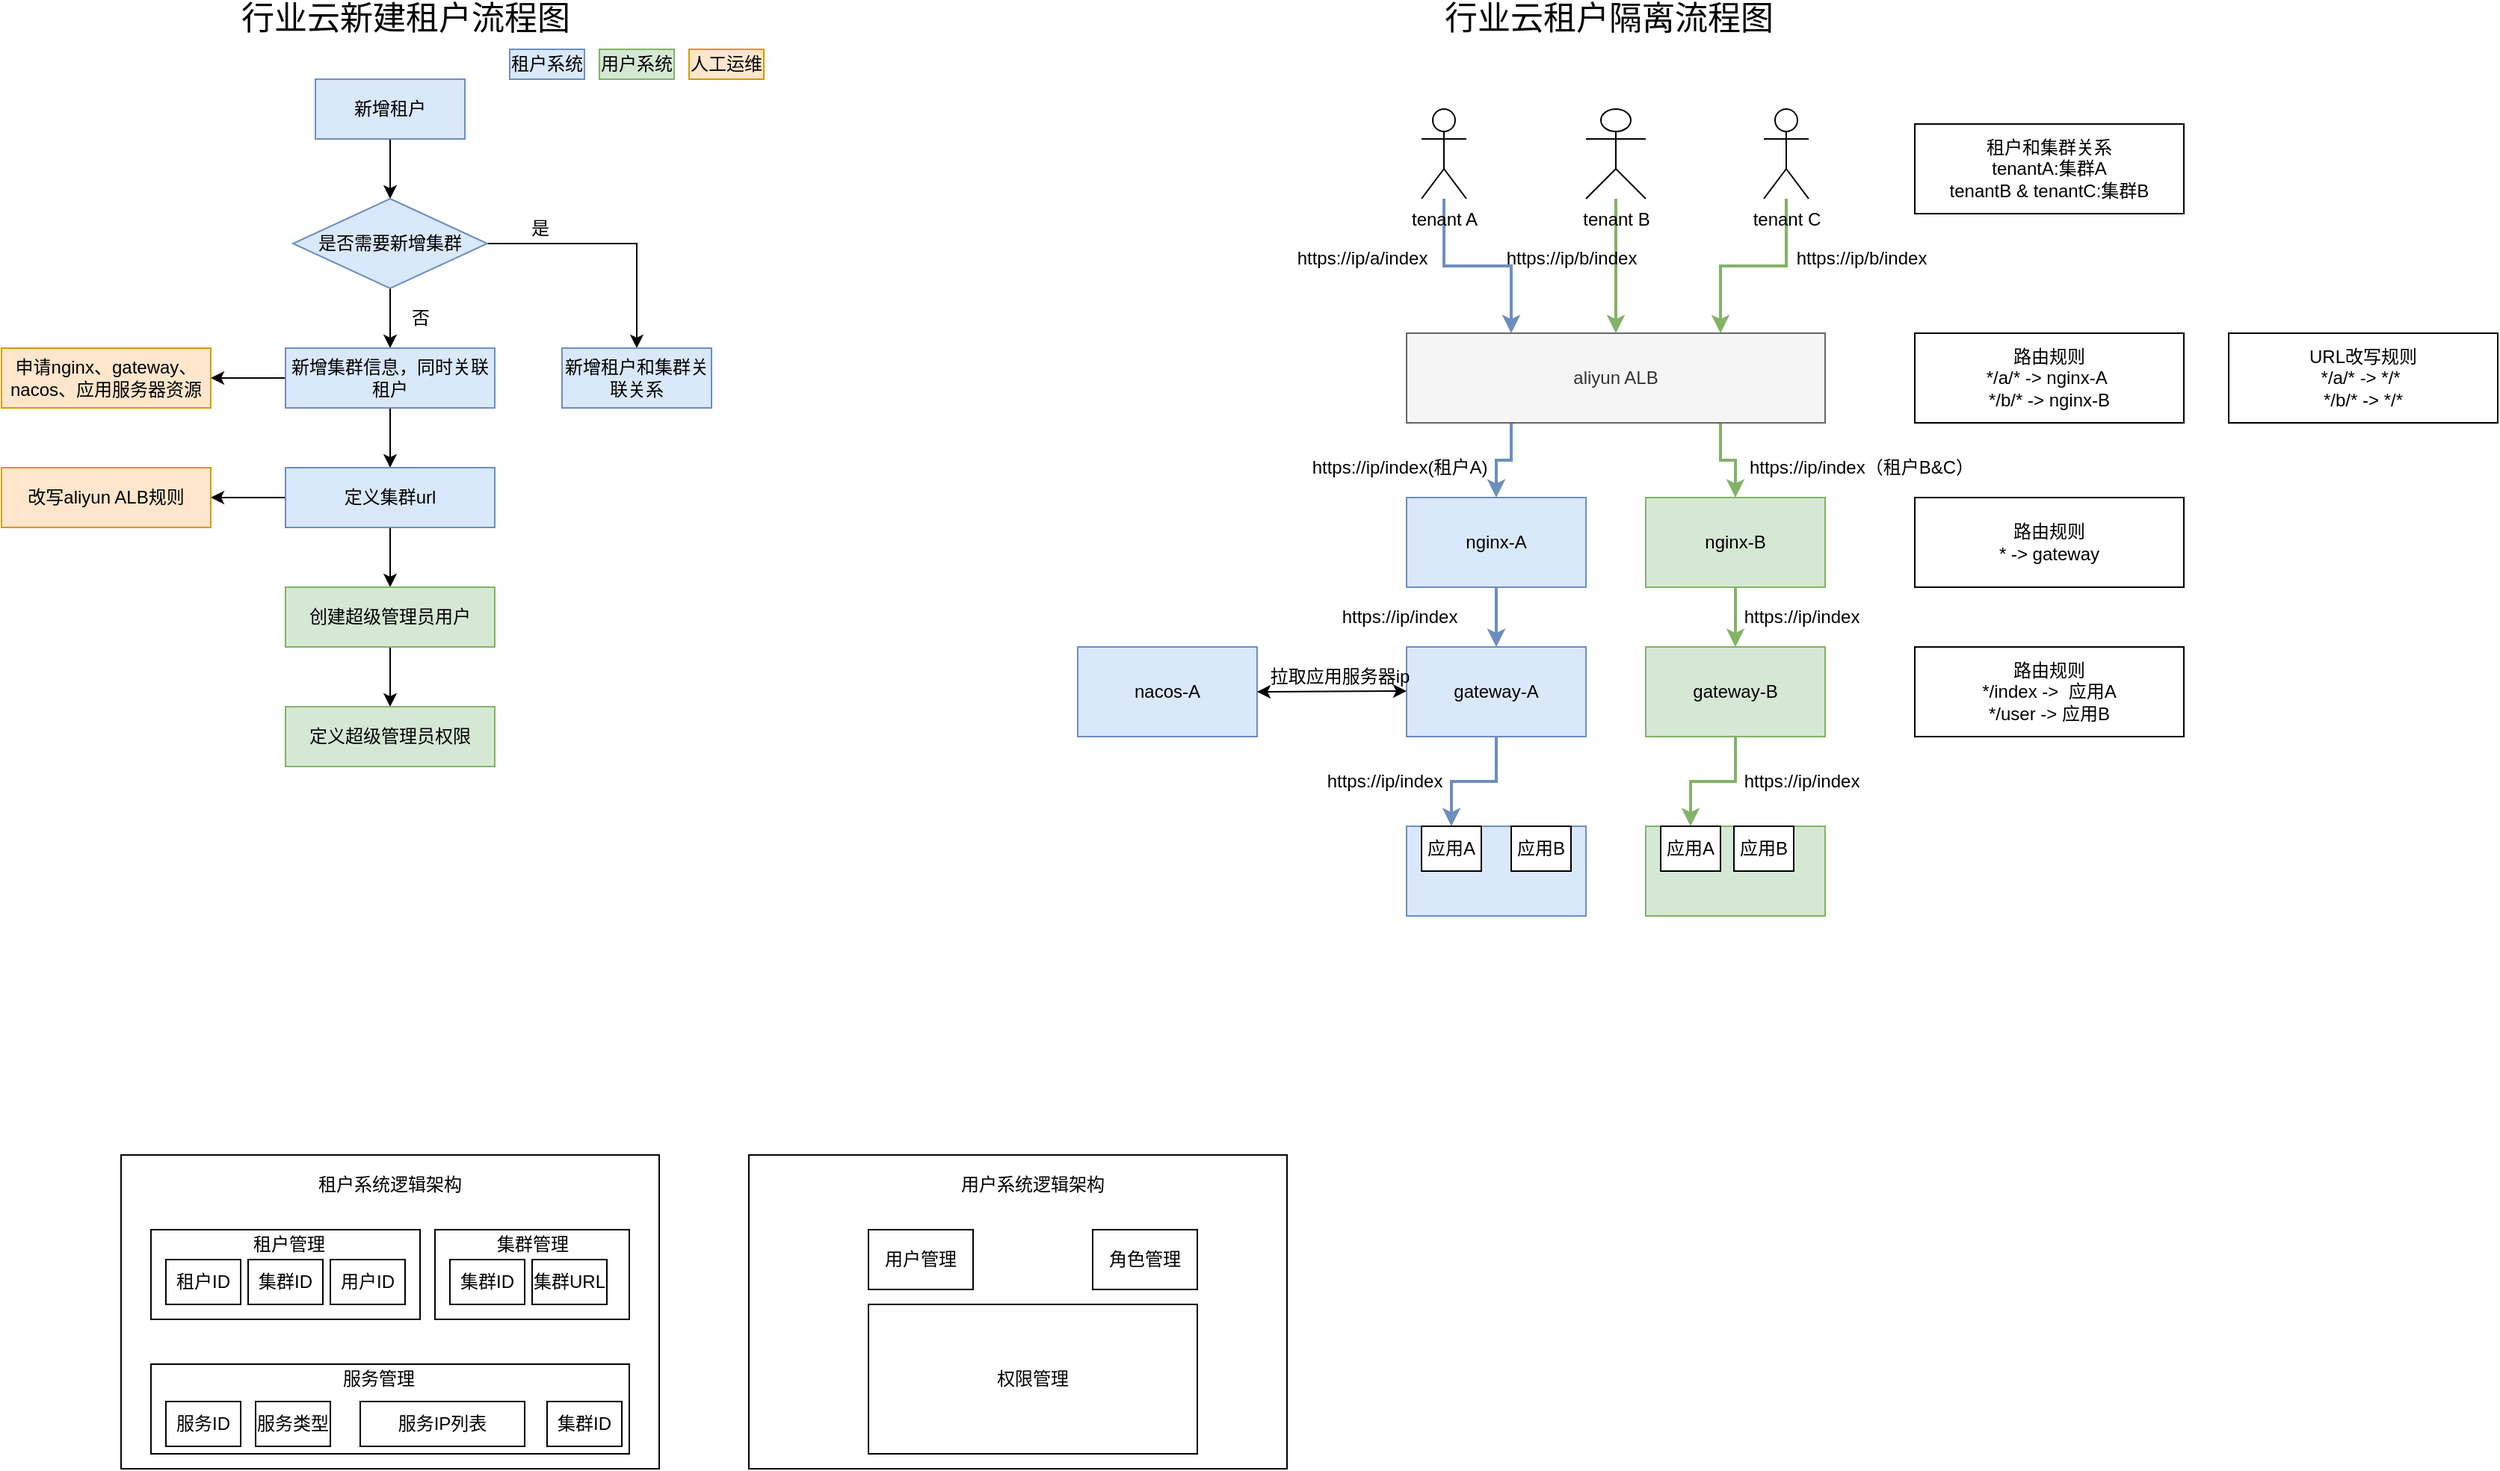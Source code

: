 <mxfile version="14.6.12" type="github">
  <diagram id="JblWaZ8aB8iVZCQLwsj8" name="Page-1">
    <mxGraphModel dx="2249" dy="1931" grid="1" gridSize="10" guides="1" tooltips="1" connect="1" arrows="1" fold="1" page="1" pageScale="1" pageWidth="827" pageHeight="1169" math="0" shadow="0">
      <root>
        <mxCell id="0" />
        <mxCell id="1" parent="0" />
        <mxCell id="si1Oo1tkvW6U5wxhtszM-8" style="edgeStyle=orthogonalEdgeStyle;rounded=0;orthogonalLoop=1;jettySize=auto;html=1;entryX=0.5;entryY=0;entryDx=0;entryDy=0;fillColor=#d5e8d4;strokeColor=#82b366;strokeWidth=2;" edge="1" parent="1" source="si1Oo1tkvW6U5wxhtszM-1" target="si1Oo1tkvW6U5wxhtszM-6">
          <mxGeometry relative="1" as="geometry" />
        </mxCell>
        <mxCell id="si1Oo1tkvW6U5wxhtszM-1" value="tenant B" style="shape=umlActor;verticalLabelPosition=bottom;verticalAlign=top;html=1;outlineConnect=0;" vertex="1" parent="1">
          <mxGeometry x="280" y="40" width="40" height="60" as="geometry" />
        </mxCell>
        <mxCell id="si1Oo1tkvW6U5wxhtszM-9" style="edgeStyle=orthogonalEdgeStyle;rounded=0;orthogonalLoop=1;jettySize=auto;html=1;entryX=0.25;entryY=0;entryDx=0;entryDy=0;fillColor=#dae8fc;strokeColor=#6c8ebf;strokeWidth=2;" edge="1" parent="1" source="si1Oo1tkvW6U5wxhtszM-2" target="si1Oo1tkvW6U5wxhtszM-6">
          <mxGeometry relative="1" as="geometry" />
        </mxCell>
        <mxCell id="si1Oo1tkvW6U5wxhtszM-2" value="tenant A" style="shape=umlActor;verticalLabelPosition=bottom;verticalAlign=top;html=1;outlineConnect=0;" vertex="1" parent="1">
          <mxGeometry x="170" y="40" width="30" height="60" as="geometry" />
        </mxCell>
        <mxCell id="si1Oo1tkvW6U5wxhtszM-10" style="edgeStyle=orthogonalEdgeStyle;rounded=0;orthogonalLoop=1;jettySize=auto;html=1;entryX=0.75;entryY=0;entryDx=0;entryDy=0;strokeColor=#82b366;strokeWidth=2;fillColor=#d5e8d4;" edge="1" parent="1" source="si1Oo1tkvW6U5wxhtszM-3" target="si1Oo1tkvW6U5wxhtszM-6">
          <mxGeometry relative="1" as="geometry" />
        </mxCell>
        <mxCell id="si1Oo1tkvW6U5wxhtszM-3" value="tenant C" style="shape=umlActor;verticalLabelPosition=bottom;verticalAlign=top;html=1;outlineConnect=0;" vertex="1" parent="1">
          <mxGeometry x="399" y="40" width="30" height="60" as="geometry" />
        </mxCell>
        <mxCell id="si1Oo1tkvW6U5wxhtszM-5" value="租户和集群关系&lt;br&gt;tenantA:集群A&lt;br&gt;tenantB &amp;amp; tenantC:集群B" style="rounded=0;whiteSpace=wrap;html=1;" vertex="1" parent="1">
          <mxGeometry x="500" y="50" width="180" height="60" as="geometry" />
        </mxCell>
        <mxCell id="si1Oo1tkvW6U5wxhtszM-17" style="edgeStyle=orthogonalEdgeStyle;rounded=0;orthogonalLoop=1;jettySize=auto;html=1;exitX=0.25;exitY=1;exitDx=0;exitDy=0;strokeColor=#6c8ebf;strokeWidth=2;fillColor=#dae8fc;" edge="1" parent="1" source="si1Oo1tkvW6U5wxhtszM-6" target="si1Oo1tkvW6U5wxhtszM-14">
          <mxGeometry relative="1" as="geometry" />
        </mxCell>
        <mxCell id="si1Oo1tkvW6U5wxhtszM-18" style="edgeStyle=orthogonalEdgeStyle;rounded=0;orthogonalLoop=1;jettySize=auto;html=1;exitX=0.75;exitY=1;exitDx=0;exitDy=0;entryX=0.5;entryY=0;entryDx=0;entryDy=0;strokeColor=#82b366;strokeWidth=2;fillColor=#d5e8d4;" edge="1" parent="1" source="si1Oo1tkvW6U5wxhtszM-6" target="si1Oo1tkvW6U5wxhtszM-15">
          <mxGeometry relative="1" as="geometry" />
        </mxCell>
        <mxCell id="si1Oo1tkvW6U5wxhtszM-6" value="aliyun ALB" style="rounded=0;whiteSpace=wrap;html=1;fillColor=#f5f5f5;strokeColor=#666666;fontColor=#333333;" vertex="1" parent="1">
          <mxGeometry x="160" y="190" width="280" height="60" as="geometry" />
        </mxCell>
        <mxCell id="si1Oo1tkvW6U5wxhtszM-11" value="https://ip/a/index" style="text;html=1;align=center;verticalAlign=middle;resizable=0;points=[];autosize=1;strokeColor=none;" vertex="1" parent="1">
          <mxGeometry x="80" y="130" width="100" height="20" as="geometry" />
        </mxCell>
        <mxCell id="si1Oo1tkvW6U5wxhtszM-12" value="https://ip/b/index" style="text;html=1;align=center;verticalAlign=middle;resizable=0;points=[];autosize=1;strokeColor=none;" vertex="1" parent="1">
          <mxGeometry x="220" y="130" width="100" height="20" as="geometry" />
        </mxCell>
        <mxCell id="si1Oo1tkvW6U5wxhtszM-13" value="https://ip/b/index" style="text;html=1;align=center;verticalAlign=middle;resizable=0;points=[];autosize=1;strokeColor=none;" vertex="1" parent="1">
          <mxGeometry x="414" y="130" width="100" height="20" as="geometry" />
        </mxCell>
        <mxCell id="si1Oo1tkvW6U5wxhtszM-27" style="edgeStyle=orthogonalEdgeStyle;rounded=0;orthogonalLoop=1;jettySize=auto;html=1;exitX=0.5;exitY=1;exitDx=0;exitDy=0;entryX=0.5;entryY=0;entryDx=0;entryDy=0;strokeColor=#6c8ebf;strokeWidth=2;fillColor=#dae8fc;" edge="1" parent="1" source="si1Oo1tkvW6U5wxhtszM-14" target="si1Oo1tkvW6U5wxhtszM-25">
          <mxGeometry relative="1" as="geometry" />
        </mxCell>
        <mxCell id="si1Oo1tkvW6U5wxhtszM-14" value="nginx-A" style="rounded=0;whiteSpace=wrap;html=1;fillColor=#dae8fc;strokeColor=#6c8ebf;" vertex="1" parent="1">
          <mxGeometry x="160" y="300" width="120" height="60" as="geometry" />
        </mxCell>
        <mxCell id="si1Oo1tkvW6U5wxhtszM-28" style="edgeStyle=orthogonalEdgeStyle;rounded=0;orthogonalLoop=1;jettySize=auto;html=1;exitX=0.5;exitY=1;exitDx=0;exitDy=0;entryX=0.5;entryY=0;entryDx=0;entryDy=0;strokeColor=#82b366;strokeWidth=2;fillColor=#d5e8d4;" edge="1" parent="1" source="si1Oo1tkvW6U5wxhtszM-15" target="si1Oo1tkvW6U5wxhtszM-26">
          <mxGeometry relative="1" as="geometry" />
        </mxCell>
        <mxCell id="si1Oo1tkvW6U5wxhtszM-15" value="nginx-B" style="rounded=0;whiteSpace=wrap;html=1;fillColor=#d5e8d4;strokeColor=#82b366;" vertex="1" parent="1">
          <mxGeometry x="320" y="300" width="120" height="60" as="geometry" />
        </mxCell>
        <mxCell id="si1Oo1tkvW6U5wxhtszM-20" value="路由规则&lt;br&gt;*/a/* -&amp;gt; nginx-A&amp;nbsp;&lt;br&gt;*/b/* -&amp;gt; nginx-B" style="rounded=0;whiteSpace=wrap;html=1;" vertex="1" parent="1">
          <mxGeometry x="500" y="190" width="180" height="60" as="geometry" />
        </mxCell>
        <mxCell id="si1Oo1tkvW6U5wxhtszM-21" value="https://ip/index(租户A)" style="text;html=1;align=center;verticalAlign=middle;resizable=0;points=[];autosize=1;strokeColor=none;" vertex="1" parent="1">
          <mxGeometry x="90" y="270" width="130" height="20" as="geometry" />
        </mxCell>
        <mxCell id="si1Oo1tkvW6U5wxhtszM-22" value="https://ip/index（租户B&amp;amp;C）" style="text;html=1;align=center;verticalAlign=middle;resizable=0;points=[];autosize=1;strokeColor=none;" vertex="1" parent="1">
          <mxGeometry x="379" y="270" width="170" height="20" as="geometry" />
        </mxCell>
        <mxCell id="si1Oo1tkvW6U5wxhtszM-23" value="URL改写规则&lt;br&gt;*/a/* -&amp;gt; */*&amp;nbsp;&lt;br&gt;*/b/* -&amp;gt; */*" style="rounded=0;whiteSpace=wrap;html=1;" vertex="1" parent="1">
          <mxGeometry x="710" y="190" width="180" height="60" as="geometry" />
        </mxCell>
        <mxCell id="si1Oo1tkvW6U5wxhtszM-24" value="路由规则&lt;br&gt;* -&amp;gt; gateway" style="rounded=0;whiteSpace=wrap;html=1;" vertex="1" parent="1">
          <mxGeometry x="500" y="300" width="180" height="60" as="geometry" />
        </mxCell>
        <mxCell id="si1Oo1tkvW6U5wxhtszM-56" style="edgeStyle=orthogonalEdgeStyle;rounded=0;orthogonalLoop=1;jettySize=auto;html=1;exitX=0.5;exitY=1;exitDx=0;exitDy=0;entryX=0.5;entryY=0;entryDx=0;entryDy=0;strokeColor=#6c8ebf;strokeWidth=2;fillColor=#dae8fc;" edge="1" parent="1" source="si1Oo1tkvW6U5wxhtszM-25" target="si1Oo1tkvW6U5wxhtszM-45">
          <mxGeometry relative="1" as="geometry" />
        </mxCell>
        <mxCell id="si1Oo1tkvW6U5wxhtszM-25" value="gateway-A" style="rounded=0;whiteSpace=wrap;html=1;fillColor=#dae8fc;strokeColor=#6c8ebf;" vertex="1" parent="1">
          <mxGeometry x="160" y="400" width="120" height="60" as="geometry" />
        </mxCell>
        <mxCell id="si1Oo1tkvW6U5wxhtszM-57" style="edgeStyle=orthogonalEdgeStyle;rounded=0;orthogonalLoop=1;jettySize=auto;html=1;exitX=0.5;exitY=1;exitDx=0;exitDy=0;entryX=0.5;entryY=0;entryDx=0;entryDy=0;strokeColor=#82b366;strokeWidth=2;fillColor=#d5e8d4;" edge="1" parent="1" source="si1Oo1tkvW6U5wxhtszM-26" target="si1Oo1tkvW6U5wxhtszM-51">
          <mxGeometry relative="1" as="geometry" />
        </mxCell>
        <mxCell id="si1Oo1tkvW6U5wxhtszM-26" value="gateway-B" style="rounded=0;whiteSpace=wrap;html=1;fillColor=#d5e8d4;strokeColor=#82b366;" vertex="1" parent="1">
          <mxGeometry x="320" y="400" width="120" height="60" as="geometry" />
        </mxCell>
        <mxCell id="si1Oo1tkvW6U5wxhtszM-29" value="https://ip/index" style="text;html=1;align=center;verticalAlign=middle;resizable=0;points=[];autosize=1;strokeColor=none;" vertex="1" parent="1">
          <mxGeometry x="110" y="370" width="90" height="20" as="geometry" />
        </mxCell>
        <mxCell id="si1Oo1tkvW6U5wxhtszM-30" value="https://ip/index" style="text;html=1;align=center;verticalAlign=middle;resizable=0;points=[];autosize=1;strokeColor=none;" vertex="1" parent="1">
          <mxGeometry x="379" y="370" width="90" height="20" as="geometry" />
        </mxCell>
        <mxCell id="si1Oo1tkvW6U5wxhtszM-31" value="nacos-A" style="rounded=0;whiteSpace=wrap;html=1;fillColor=#dae8fc;strokeColor=#6c8ebf;" vertex="1" parent="1">
          <mxGeometry x="-60" y="400" width="120" height="60" as="geometry" />
        </mxCell>
        <mxCell id="si1Oo1tkvW6U5wxhtszM-35" value="" style="endArrow=classic;startArrow=classic;html=1;entryX=0;entryY=0.5;entryDx=0;entryDy=0;exitX=1;exitY=0.5;exitDx=0;exitDy=0;" edge="1" parent="1" source="si1Oo1tkvW6U5wxhtszM-31">
          <mxGeometry width="50" height="50" relative="1" as="geometry">
            <mxPoint x="100" y="429.5" as="sourcePoint" />
            <mxPoint x="160" y="429.5" as="targetPoint" />
          </mxGeometry>
        </mxCell>
        <mxCell id="si1Oo1tkvW6U5wxhtszM-38" value="拉取应用服务器ip" style="text;html=1;align=center;verticalAlign=middle;resizable=0;points=[];autosize=1;strokeColor=none;" vertex="1" parent="1">
          <mxGeometry x="60" y="410" width="110" height="20" as="geometry" />
        </mxCell>
        <mxCell id="si1Oo1tkvW6U5wxhtszM-41" value="路由规则&lt;br&gt;*/index -&amp;gt;&amp;nbsp; 应用A&lt;br&gt;*/user -&amp;gt; 应用B" style="rounded=0;whiteSpace=wrap;html=1;" vertex="1" parent="1">
          <mxGeometry x="500" y="400" width="180" height="60" as="geometry" />
        </mxCell>
        <mxCell id="si1Oo1tkvW6U5wxhtszM-44" value="" style="rounded=0;whiteSpace=wrap;html=1;fillColor=#dae8fc;strokeColor=#6c8ebf;" vertex="1" parent="1">
          <mxGeometry x="160" y="520" width="120" height="60" as="geometry" />
        </mxCell>
        <mxCell id="si1Oo1tkvW6U5wxhtszM-45" value="应用A" style="rounded=0;whiteSpace=wrap;html=1;" vertex="1" parent="1">
          <mxGeometry x="170" y="520" width="40" height="30" as="geometry" />
        </mxCell>
        <mxCell id="si1Oo1tkvW6U5wxhtszM-46" value="应用B" style="rounded=0;whiteSpace=wrap;html=1;" vertex="1" parent="1">
          <mxGeometry x="230" y="520" width="40" height="30" as="geometry" />
        </mxCell>
        <mxCell id="si1Oo1tkvW6U5wxhtszM-50" value="" style="rounded=0;whiteSpace=wrap;html=1;fillColor=#d5e8d4;strokeColor=#82b366;" vertex="1" parent="1">
          <mxGeometry x="320" y="520" width="120" height="60" as="geometry" />
        </mxCell>
        <mxCell id="si1Oo1tkvW6U5wxhtszM-51" value="应用A" style="rounded=0;whiteSpace=wrap;html=1;" vertex="1" parent="1">
          <mxGeometry x="330" y="520" width="40" height="30" as="geometry" />
        </mxCell>
        <mxCell id="si1Oo1tkvW6U5wxhtszM-52" value="应用B" style="rounded=0;whiteSpace=wrap;html=1;" vertex="1" parent="1">
          <mxGeometry x="379" y="520" width="40" height="30" as="geometry" />
        </mxCell>
        <mxCell id="si1Oo1tkvW6U5wxhtszM-58" value="https://ip/index" style="text;html=1;align=center;verticalAlign=middle;resizable=0;points=[];autosize=1;strokeColor=none;" vertex="1" parent="1">
          <mxGeometry x="100" y="480" width="90" height="20" as="geometry" />
        </mxCell>
        <mxCell id="si1Oo1tkvW6U5wxhtszM-61" value="https://ip/index" style="text;html=1;align=center;verticalAlign=middle;resizable=0;points=[];autosize=1;strokeColor=none;" vertex="1" parent="1">
          <mxGeometry x="379" y="480" width="90" height="20" as="geometry" />
        </mxCell>
        <mxCell id="si1Oo1tkvW6U5wxhtszM-64" value="&lt;font style=&quot;font-size: 22px&quot;&gt;行业云租户隔离流程图&lt;/font&gt;" style="text;html=1;align=center;verticalAlign=middle;resizable=0;points=[];autosize=1;strokeColor=none;" vertex="1" parent="1">
          <mxGeometry x="175" y="-30" width="240" height="20" as="geometry" />
        </mxCell>
        <mxCell id="si1Oo1tkvW6U5wxhtszM-65" value="&lt;font style=&quot;font-size: 22px&quot;&gt;行业云新建租户流程图&lt;/font&gt;" style="text;html=1;align=center;verticalAlign=middle;resizable=0;points=[];autosize=1;strokeColor=none;" vertex="1" parent="1">
          <mxGeometry x="-630" y="-30" width="240" height="20" as="geometry" />
        </mxCell>
        <mxCell id="si1Oo1tkvW6U5wxhtszM-69" style="edgeStyle=orthogonalEdgeStyle;rounded=0;orthogonalLoop=1;jettySize=auto;html=1;exitX=0.5;exitY=1;exitDx=0;exitDy=0;entryX=0.5;entryY=0;entryDx=0;entryDy=0;strokeWidth=1;" edge="1" parent="1" source="si1Oo1tkvW6U5wxhtszM-66" target="si1Oo1tkvW6U5wxhtszM-68">
          <mxGeometry relative="1" as="geometry" />
        </mxCell>
        <mxCell id="si1Oo1tkvW6U5wxhtszM-66" value="新增租户" style="rounded=0;whiteSpace=wrap;html=1;fillColor=#dae8fc;strokeColor=#6c8ebf;" vertex="1" parent="1">
          <mxGeometry x="-570" y="20" width="100" height="40" as="geometry" />
        </mxCell>
        <mxCell id="si1Oo1tkvW6U5wxhtszM-73" style="edgeStyle=orthogonalEdgeStyle;rounded=0;orthogonalLoop=1;jettySize=auto;html=1;strokeWidth=1;" edge="1" parent="1" source="si1Oo1tkvW6U5wxhtszM-68" target="si1Oo1tkvW6U5wxhtszM-72">
          <mxGeometry relative="1" as="geometry" />
        </mxCell>
        <mxCell id="si1Oo1tkvW6U5wxhtszM-77" style="edgeStyle=orthogonalEdgeStyle;rounded=0;orthogonalLoop=1;jettySize=auto;html=1;exitX=0.5;exitY=1;exitDx=0;exitDy=0;entryX=0.5;entryY=0;entryDx=0;entryDy=0;strokeWidth=1;" edge="1" parent="1" source="si1Oo1tkvW6U5wxhtszM-68" target="si1Oo1tkvW6U5wxhtszM-75">
          <mxGeometry relative="1" as="geometry" />
        </mxCell>
        <mxCell id="si1Oo1tkvW6U5wxhtszM-68" value="是否需要新增集群" style="rhombus;whiteSpace=wrap;html=1;fillColor=#dae8fc;strokeColor=#6c8ebf;strokeWidth=1;" vertex="1" parent="1">
          <mxGeometry x="-585" y="100" width="130" height="60" as="geometry" />
        </mxCell>
        <mxCell id="si1Oo1tkvW6U5wxhtszM-72" value="新增租户和集群关联关系" style="rounded=0;whiteSpace=wrap;html=1;fillColor=#dae8fc;strokeColor=#6c8ebf;strokeWidth=1;" vertex="1" parent="1">
          <mxGeometry x="-405" y="200" width="100" height="40" as="geometry" />
        </mxCell>
        <mxCell id="si1Oo1tkvW6U5wxhtszM-74" value="是" style="text;html=1;align=center;verticalAlign=middle;resizable=0;points=[];autosize=1;strokeColor=none;strokeWidth=1;" vertex="1" parent="1">
          <mxGeometry x="-435" y="110" width="30" height="20" as="geometry" />
        </mxCell>
        <mxCell id="si1Oo1tkvW6U5wxhtszM-78" style="edgeStyle=orthogonalEdgeStyle;rounded=0;orthogonalLoop=1;jettySize=auto;html=1;exitX=0.5;exitY=1;exitDx=0;exitDy=0;entryX=0.5;entryY=0;entryDx=0;entryDy=0;strokeWidth=1;" edge="1" parent="1" source="si1Oo1tkvW6U5wxhtszM-75" target="si1Oo1tkvW6U5wxhtszM-76">
          <mxGeometry relative="1" as="geometry" />
        </mxCell>
        <mxCell id="si1Oo1tkvW6U5wxhtszM-87" style="edgeStyle=orthogonalEdgeStyle;rounded=0;orthogonalLoop=1;jettySize=auto;html=1;exitX=0;exitY=0.5;exitDx=0;exitDy=0;entryX=1;entryY=0.5;entryDx=0;entryDy=0;strokeWidth=1;" edge="1" parent="1" source="si1Oo1tkvW6U5wxhtszM-75" target="si1Oo1tkvW6U5wxhtszM-85">
          <mxGeometry relative="1" as="geometry" />
        </mxCell>
        <mxCell id="si1Oo1tkvW6U5wxhtszM-75" value="新增集群信息，同时关联租户" style="rounded=0;whiteSpace=wrap;html=1;fillColor=#dae8fc;strokeColor=#6c8ebf;strokeWidth=1;" vertex="1" parent="1">
          <mxGeometry x="-590" y="200" width="140" height="40" as="geometry" />
        </mxCell>
        <mxCell id="si1Oo1tkvW6U5wxhtszM-80" style="edgeStyle=orthogonalEdgeStyle;rounded=0;orthogonalLoop=1;jettySize=auto;html=1;exitX=0.5;exitY=1;exitDx=0;exitDy=0;entryX=0.5;entryY=0;entryDx=0;entryDy=0;strokeWidth=1;" edge="1" parent="1" source="si1Oo1tkvW6U5wxhtszM-76" target="si1Oo1tkvW6U5wxhtszM-79">
          <mxGeometry relative="1" as="geometry" />
        </mxCell>
        <mxCell id="si1Oo1tkvW6U5wxhtszM-88" style="edgeStyle=orthogonalEdgeStyle;rounded=0;orthogonalLoop=1;jettySize=auto;html=1;entryX=1;entryY=0.5;entryDx=0;entryDy=0;strokeWidth=1;" edge="1" parent="1" source="si1Oo1tkvW6U5wxhtszM-76" target="si1Oo1tkvW6U5wxhtszM-86">
          <mxGeometry relative="1" as="geometry" />
        </mxCell>
        <mxCell id="si1Oo1tkvW6U5wxhtszM-76" value="定义集群url" style="rounded=0;whiteSpace=wrap;html=1;fillColor=#dae8fc;strokeColor=#6c8ebf;strokeWidth=1;" vertex="1" parent="1">
          <mxGeometry x="-590" y="280" width="140" height="40" as="geometry" />
        </mxCell>
        <mxCell id="si1Oo1tkvW6U5wxhtszM-90" style="edgeStyle=orthogonalEdgeStyle;rounded=0;orthogonalLoop=1;jettySize=auto;html=1;exitX=0.5;exitY=1;exitDx=0;exitDy=0;entryX=0.5;entryY=0;entryDx=0;entryDy=0;strokeWidth=1;" edge="1" parent="1" source="si1Oo1tkvW6U5wxhtszM-79" target="si1Oo1tkvW6U5wxhtszM-89">
          <mxGeometry relative="1" as="geometry" />
        </mxCell>
        <mxCell id="si1Oo1tkvW6U5wxhtszM-79" value="创建超级管理员用户" style="rounded=0;whiteSpace=wrap;html=1;fillColor=#d5e8d4;strokeColor=#82b366;" vertex="1" parent="1">
          <mxGeometry x="-590" y="360" width="140" height="40" as="geometry" />
        </mxCell>
        <mxCell id="si1Oo1tkvW6U5wxhtszM-82" value="租户系统" style="rounded=0;whiteSpace=wrap;html=1;fillColor=#dae8fc;strokeColor=#6c8ebf;" vertex="1" parent="1">
          <mxGeometry x="-440" width="50" height="20" as="geometry" />
        </mxCell>
        <mxCell id="si1Oo1tkvW6U5wxhtszM-83" value="用户系统" style="rounded=0;whiteSpace=wrap;html=1;fillColor=#d5e8d4;strokeColor=#82b366;" vertex="1" parent="1">
          <mxGeometry x="-380" width="50" height="20" as="geometry" />
        </mxCell>
        <mxCell id="si1Oo1tkvW6U5wxhtszM-84" value="人工运维" style="rounded=0;whiteSpace=wrap;html=1;fillColor=#ffe6cc;strokeColor=#d79b00;" vertex="1" parent="1">
          <mxGeometry x="-320" width="50" height="20" as="geometry" />
        </mxCell>
        <mxCell id="si1Oo1tkvW6U5wxhtszM-85" value="申请nginx、gateway、nacos、应用服务器资源" style="rounded=0;whiteSpace=wrap;html=1;fillColor=#ffe6cc;strokeColor=#d79b00;strokeWidth=1;" vertex="1" parent="1">
          <mxGeometry x="-780" y="200" width="140" height="40" as="geometry" />
        </mxCell>
        <mxCell id="si1Oo1tkvW6U5wxhtszM-86" value="改写aliyun ALB规则" style="rounded=0;whiteSpace=wrap;html=1;fillColor=#ffe6cc;strokeColor=#d79b00;strokeWidth=1;" vertex="1" parent="1">
          <mxGeometry x="-780" y="280" width="140" height="40" as="geometry" />
        </mxCell>
        <mxCell id="si1Oo1tkvW6U5wxhtszM-89" value="定义超级管理员权限" style="rounded=0;whiteSpace=wrap;html=1;fillColor=#d5e8d4;strokeColor=#82b366;" vertex="1" parent="1">
          <mxGeometry x="-590" y="440" width="140" height="40" as="geometry" />
        </mxCell>
        <mxCell id="si1Oo1tkvW6U5wxhtszM-91" value="否" style="text;html=1;align=center;verticalAlign=middle;resizable=0;points=[];autosize=1;strokeColor=none;" vertex="1" parent="1">
          <mxGeometry x="-515" y="170" width="30" height="20" as="geometry" />
        </mxCell>
        <mxCell id="si1Oo1tkvW6U5wxhtszM-92" value="" style="rounded=0;whiteSpace=wrap;html=1;strokeWidth=1;" vertex="1" parent="1">
          <mxGeometry x="-700" y="740" width="360" height="210" as="geometry" />
        </mxCell>
        <mxCell id="si1Oo1tkvW6U5wxhtszM-93" value="租户系统逻辑架构" style="text;html=1;strokeColor=none;fillColor=none;align=center;verticalAlign=middle;whiteSpace=wrap;rounded=0;" vertex="1" parent="1">
          <mxGeometry x="-570" y="750" width="100" height="20" as="geometry" />
        </mxCell>
        <mxCell id="si1Oo1tkvW6U5wxhtszM-94" value="" style="rounded=0;whiteSpace=wrap;html=1;strokeWidth=1;" vertex="1" parent="1">
          <mxGeometry x="-680" y="790" width="180" height="60" as="geometry" />
        </mxCell>
        <mxCell id="si1Oo1tkvW6U5wxhtszM-95" value="" style="rounded=0;whiteSpace=wrap;html=1;strokeWidth=1;" vertex="1" parent="1">
          <mxGeometry x="-490" y="790" width="130" height="60" as="geometry" />
        </mxCell>
        <mxCell id="si1Oo1tkvW6U5wxhtszM-97" value="" style="rounded=0;whiteSpace=wrap;html=1;strokeWidth=1;" vertex="1" parent="1">
          <mxGeometry x="-680" y="880" width="320" height="60" as="geometry" />
        </mxCell>
        <mxCell id="si1Oo1tkvW6U5wxhtszM-98" value="租户ID" style="rounded=0;whiteSpace=wrap;html=1;strokeWidth=1;" vertex="1" parent="1">
          <mxGeometry x="-670" y="810" width="50" height="30" as="geometry" />
        </mxCell>
        <mxCell id="si1Oo1tkvW6U5wxhtszM-99" value="集群ID" style="rounded=0;whiteSpace=wrap;html=1;strokeWidth=1;" vertex="1" parent="1">
          <mxGeometry x="-615" y="810" width="50" height="30" as="geometry" />
        </mxCell>
        <mxCell id="si1Oo1tkvW6U5wxhtszM-100" value="用户ID" style="rounded=0;whiteSpace=wrap;html=1;strokeWidth=1;" vertex="1" parent="1">
          <mxGeometry x="-560" y="810" width="50" height="30" as="geometry" />
        </mxCell>
        <mxCell id="si1Oo1tkvW6U5wxhtszM-101" value="集群ID" style="rounded=0;whiteSpace=wrap;html=1;strokeWidth=1;" vertex="1" parent="1">
          <mxGeometry x="-480" y="810" width="50" height="30" as="geometry" />
        </mxCell>
        <mxCell id="si1Oo1tkvW6U5wxhtszM-102" value="集群URL" style="rounded=0;whiteSpace=wrap;html=1;strokeWidth=1;" vertex="1" parent="1">
          <mxGeometry x="-425" y="810" width="50" height="30" as="geometry" />
        </mxCell>
        <mxCell id="si1Oo1tkvW6U5wxhtszM-104" value="服务ID" style="rounded=0;whiteSpace=wrap;html=1;strokeWidth=1;" vertex="1" parent="1">
          <mxGeometry x="-670" y="905" width="50" height="30" as="geometry" />
        </mxCell>
        <mxCell id="si1Oo1tkvW6U5wxhtszM-105" value="服务类型" style="rounded=0;whiteSpace=wrap;html=1;strokeWidth=1;" vertex="1" parent="1">
          <mxGeometry x="-610" y="905" width="50" height="30" as="geometry" />
        </mxCell>
        <mxCell id="si1Oo1tkvW6U5wxhtszM-106" value="服务IP列表" style="rounded=0;whiteSpace=wrap;html=1;strokeWidth=1;" vertex="1" parent="1">
          <mxGeometry x="-540" y="905" width="110" height="30" as="geometry" />
        </mxCell>
        <mxCell id="si1Oo1tkvW6U5wxhtszM-107" value="集群ID" style="rounded=0;whiteSpace=wrap;html=1;strokeWidth=1;" vertex="1" parent="1">
          <mxGeometry x="-415" y="905" width="50" height="30" as="geometry" />
        </mxCell>
        <mxCell id="si1Oo1tkvW6U5wxhtszM-109" value="租户管理" style="text;html=1;strokeColor=none;fillColor=none;align=center;verticalAlign=middle;whiteSpace=wrap;rounded=0;" vertex="1" parent="1">
          <mxGeometry x="-615" y="790" width="55" height="20" as="geometry" />
        </mxCell>
        <mxCell id="si1Oo1tkvW6U5wxhtszM-110" value="集群管理" style="text;html=1;strokeColor=none;fillColor=none;align=center;verticalAlign=middle;whiteSpace=wrap;rounded=0;" vertex="1" parent="1">
          <mxGeometry x="-452.5" y="790" width="55" height="20" as="geometry" />
        </mxCell>
        <mxCell id="si1Oo1tkvW6U5wxhtszM-111" value="服务管理" style="text;html=1;strokeColor=none;fillColor=none;align=center;verticalAlign=middle;whiteSpace=wrap;rounded=0;" vertex="1" parent="1">
          <mxGeometry x="-555" y="880" width="55" height="20" as="geometry" />
        </mxCell>
        <mxCell id="si1Oo1tkvW6U5wxhtszM-113" value="" style="rounded=0;whiteSpace=wrap;html=1;strokeWidth=1;" vertex="1" parent="1">
          <mxGeometry x="-280" y="740" width="360" height="210" as="geometry" />
        </mxCell>
        <mxCell id="si1Oo1tkvW6U5wxhtszM-114" value="用户系统逻辑架构" style="text;html=1;strokeColor=none;fillColor=none;align=center;verticalAlign=middle;whiteSpace=wrap;rounded=0;" vertex="1" parent="1">
          <mxGeometry x="-140" y="750" width="100" height="20" as="geometry" />
        </mxCell>
        <mxCell id="si1Oo1tkvW6U5wxhtszM-115" value="用户管理" style="rounded=0;whiteSpace=wrap;html=1;strokeWidth=1;" vertex="1" parent="1">
          <mxGeometry x="-200" y="790" width="70" height="40" as="geometry" />
        </mxCell>
        <mxCell id="si1Oo1tkvW6U5wxhtszM-116" value="角色管理" style="rounded=0;whiteSpace=wrap;html=1;strokeWidth=1;" vertex="1" parent="1">
          <mxGeometry x="-50" y="790" width="70" height="40" as="geometry" />
        </mxCell>
        <mxCell id="si1Oo1tkvW6U5wxhtszM-117" value="权限管理" style="rounded=0;whiteSpace=wrap;html=1;strokeWidth=1;" vertex="1" parent="1">
          <mxGeometry x="-200" y="840" width="220" height="100" as="geometry" />
        </mxCell>
      </root>
    </mxGraphModel>
  </diagram>
</mxfile>
